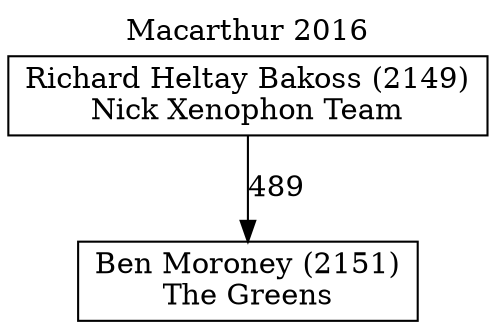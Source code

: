 // House preference flow
digraph "Ben Moroney (2151)_Macarthur_2016" {
	graph [label="Macarthur 2016" labelloc=t mclimit=10]
	node [shape=box]
	"Richard Heltay Bakoss (2149)" [label="Richard Heltay Bakoss (2149)
Nick Xenophon Team"]
	"Ben Moroney (2151)" [label="Ben Moroney (2151)
The Greens"]
	"Richard Heltay Bakoss (2149)" -> "Ben Moroney (2151)" [label=489]
}
